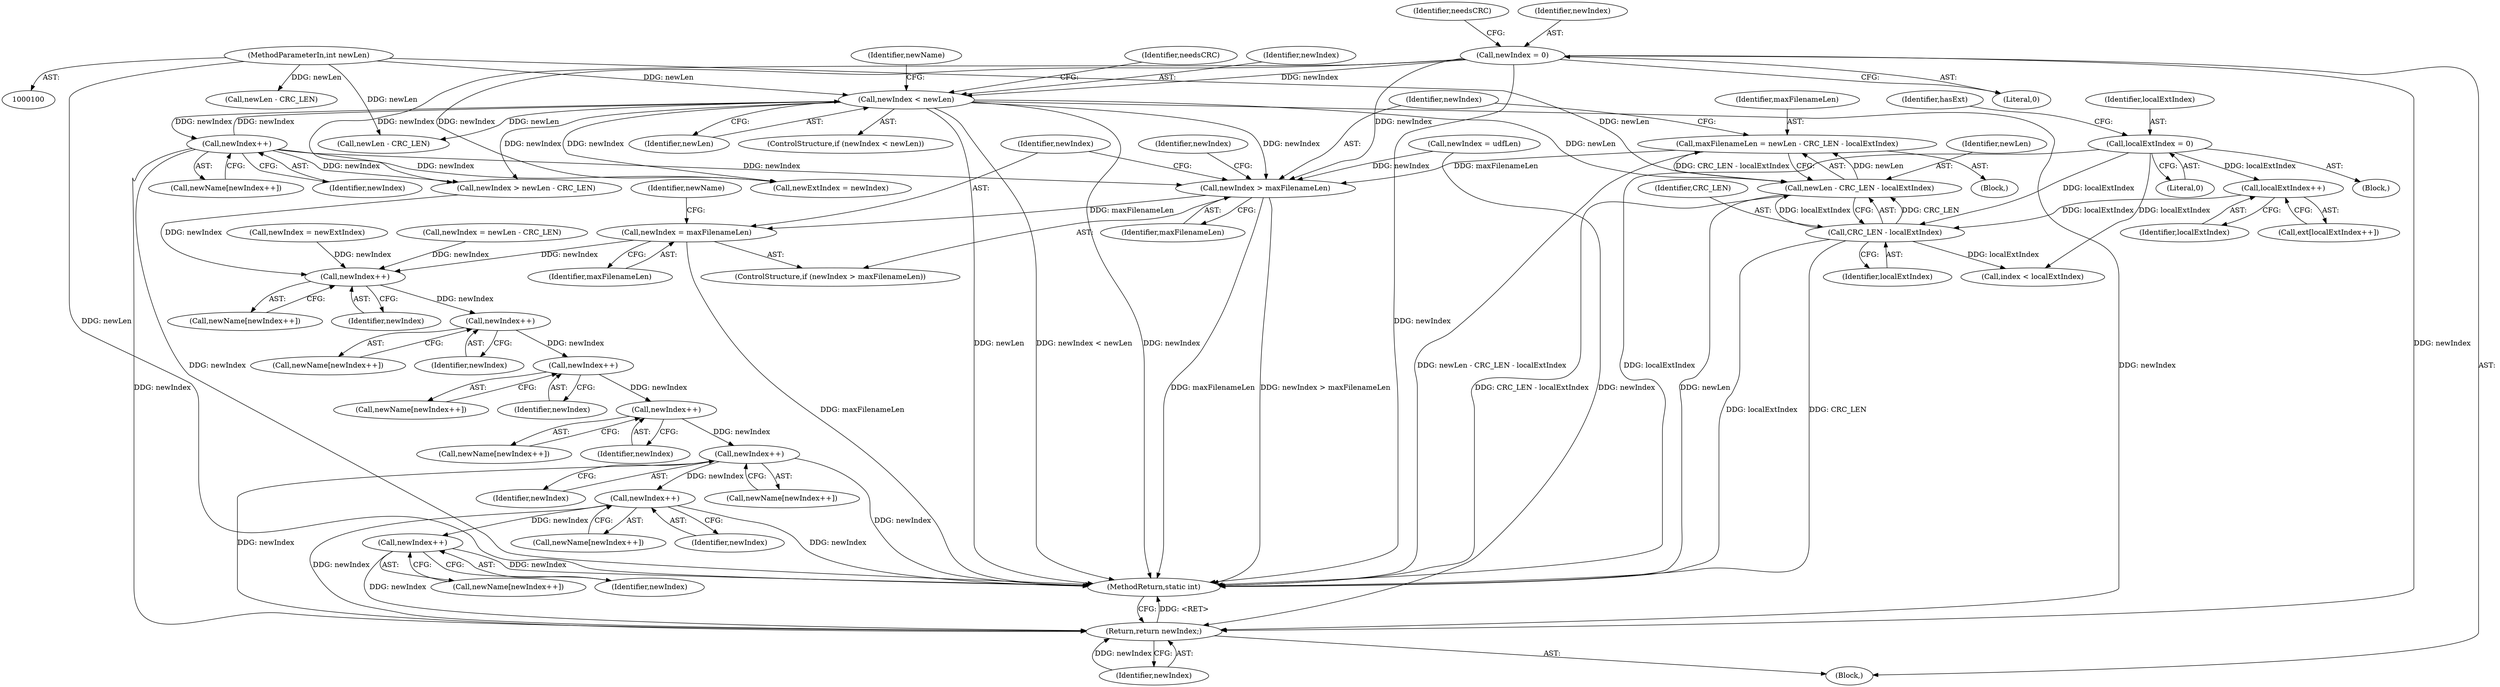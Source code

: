 digraph "0_linux_0e5cc9a40ada6046e6bc3bdfcd0c0d7e4b706b14_4@integer" {
"1000361" [label="(Call,maxFilenameLen = newLen - CRC_LEN - localExtIndex)"];
"1000363" [label="(Call,newLen - CRC_LEN - localExtIndex)"];
"1000252" [label="(Call,newIndex < newLen)"];
"1000258" [label="(Call,newIndex++)"];
"1000110" [label="(Call,newIndex = 0)"];
"1000102" [label="(MethodParameterIn,int newLen)"];
"1000365" [label="(Call,CRC_LEN - localExtIndex)"];
"1000270" [label="(Call,localExtIndex = 0)"];
"1000358" [label="(Call,localExtIndex++)"];
"1000369" [label="(Call,newIndex > maxFilenameLen)"];
"1000372" [label="(Call,newIndex = maxFilenameLen)"];
"1000394" [label="(Call,newIndex++)"];
"1000406" [label="(Call,newIndex++)"];
"1000415" [label="(Call,newIndex++)"];
"1000424" [label="(Call,newIndex++)"];
"1000431" [label="(Call,newIndex++)"];
"1000441" [label="(Call,newIndex++)"];
"1000456" [label="(Call,newIndex++)"];
"1000461" [label="(Return,return newIndex;)"];
"1000361" [label="(Call,maxFilenameLen = newLen - CRC_LEN - localExtIndex)"];
"1000258" [label="(Call,newIndex++)"];
"1000267" [label="(Block,)"];
"1000388" [label="(Call,newLen - CRC_LEN)"];
"1000254" [label="(Identifier,newLen)"];
"1000275" [label="(Block,)"];
"1000359" [label="(Identifier,localExtIndex)"];
"1000461" [label="(Return,return newIndex;)"];
"1000366" [label="(Identifier,CRC_LEN)"];
"1000372" [label="(Call,newIndex = maxFilenameLen)"];
"1000454" [label="(Call,newName[newIndex++])"];
"1000463" [label="(MethodReturn,static int)"];
"1000252" [label="(Call,newIndex < newLen)"];
"1000367" [label="(Identifier,localExtIndex)"];
"1000368" [label="(ControlStructure,if (newIndex > maxFilenameLen))"];
"1000383" [label="(Call,newLen - CRC_LEN)"];
"1000416" [label="(Identifier,newIndex)"];
"1000406" [label="(Call,newIndex++)"];
"1000155" [label="(Call,newIndex = udfLen)"];
"1000253" [label="(Identifier,newIndex)"];
"1000115" [label="(Identifier,needsCRC)"];
"1000424" [label="(Call,newIndex++)"];
"1000381" [label="(Call,newIndex > newLen - CRC_LEN)"];
"1000386" [label="(Call,newIndex = newLen - CRC_LEN)"];
"1000257" [label="(Identifier,newName)"];
"1000429" [label="(Call,newName[newIndex++])"];
"1000439" [label="(Call,newName[newIndex++])"];
"1000251" [label="(ControlStructure,if (newIndex < newLen))"];
"1000110" [label="(Call,newIndex = 0)"];
"1000256" [label="(Call,newName[newIndex++])"];
"1000377" [label="(Identifier,newIndex)"];
"1000441" [label="(Call,newIndex++)"];
"1000272" [label="(Literal,0)"];
"1000369" [label="(Call,newIndex > maxFilenameLen)"];
"1000442" [label="(Identifier,newIndex)"];
"1000395" [label="(Identifier,newIndex)"];
"1000392" [label="(Call,newName[newIndex++])"];
"1000415" [label="(Call,newIndex++)"];
"1000457" [label="(Identifier,newIndex)"];
"1000364" [label="(Identifier,newLen)"];
"1000248" [label="(Call,newExtIndex = newIndex)"];
"1000259" [label="(Identifier,newIndex)"];
"1000374" [label="(Identifier,maxFilenameLen)"];
"1000363" [label="(Call,newLen - CRC_LEN - localExtIndex)"];
"1000376" [label="(Call,newIndex = newExtIndex)"];
"1000370" [label="(Identifier,newIndex)"];
"1000107" [label="(Block,)"];
"1000407" [label="(Identifier,newIndex)"];
"1000413" [label="(Call,newName[newIndex++])"];
"1000431" [label="(Call,newIndex++)"];
"1000112" [label="(Literal,0)"];
"1000111" [label="(Identifier,newIndex)"];
"1000358" [label="(Call,localExtIndex++)"];
"1000356" [label="(Call,ext[localExtIndex++])"];
"1000425" [label="(Identifier,newIndex)"];
"1000432" [label="(Identifier,newIndex)"];
"1000373" [label="(Identifier,newIndex)"];
"1000371" [label="(Identifier,maxFilenameLen)"];
"1000362" [label="(Identifier,maxFilenameLen)"];
"1000271" [label="(Identifier,localExtIndex)"];
"1000102" [label="(MethodParameterIn,int newLen)"];
"1000456" [label="(Call,newIndex++)"];
"1000365" [label="(Call,CRC_LEN - localExtIndex)"];
"1000448" [label="(Call,index < localExtIndex)"];
"1000422" [label="(Call,newName[newIndex++])"];
"1000393" [label="(Identifier,newName)"];
"1000394" [label="(Call,newIndex++)"];
"1000404" [label="(Call,newName[newIndex++])"];
"1000462" [label="(Identifier,newIndex)"];
"1000270" [label="(Call,localExtIndex = 0)"];
"1000274" [label="(Identifier,hasExt)"];
"1000263" [label="(Identifier,needsCRC)"];
"1000361" -> "1000275"  [label="AST: "];
"1000361" -> "1000363"  [label="CFG: "];
"1000362" -> "1000361"  [label="AST: "];
"1000363" -> "1000361"  [label="AST: "];
"1000370" -> "1000361"  [label="CFG: "];
"1000361" -> "1000463"  [label="DDG: newLen - CRC_LEN - localExtIndex"];
"1000363" -> "1000361"  [label="DDG: newLen"];
"1000363" -> "1000361"  [label="DDG: CRC_LEN - localExtIndex"];
"1000361" -> "1000369"  [label="DDG: maxFilenameLen"];
"1000363" -> "1000365"  [label="CFG: "];
"1000364" -> "1000363"  [label="AST: "];
"1000365" -> "1000363"  [label="AST: "];
"1000363" -> "1000463"  [label="DDG: CRC_LEN - localExtIndex"];
"1000363" -> "1000463"  [label="DDG: newLen"];
"1000252" -> "1000363"  [label="DDG: newLen"];
"1000102" -> "1000363"  [label="DDG: newLen"];
"1000365" -> "1000363"  [label="DDG: CRC_LEN"];
"1000365" -> "1000363"  [label="DDG: localExtIndex"];
"1000252" -> "1000251"  [label="AST: "];
"1000252" -> "1000254"  [label="CFG: "];
"1000253" -> "1000252"  [label="AST: "];
"1000254" -> "1000252"  [label="AST: "];
"1000257" -> "1000252"  [label="CFG: "];
"1000263" -> "1000252"  [label="CFG: "];
"1000252" -> "1000463"  [label="DDG: newIndex"];
"1000252" -> "1000463"  [label="DDG: newLen"];
"1000252" -> "1000463"  [label="DDG: newIndex < newLen"];
"1000252" -> "1000248"  [label="DDG: newIndex"];
"1000258" -> "1000252"  [label="DDG: newIndex"];
"1000110" -> "1000252"  [label="DDG: newIndex"];
"1000102" -> "1000252"  [label="DDG: newLen"];
"1000252" -> "1000258"  [label="DDG: newIndex"];
"1000252" -> "1000369"  [label="DDG: newIndex"];
"1000252" -> "1000381"  [label="DDG: newIndex"];
"1000252" -> "1000383"  [label="DDG: newLen"];
"1000252" -> "1000461"  [label="DDG: newIndex"];
"1000258" -> "1000256"  [label="AST: "];
"1000258" -> "1000259"  [label="CFG: "];
"1000259" -> "1000258"  [label="AST: "];
"1000256" -> "1000258"  [label="CFG: "];
"1000258" -> "1000463"  [label="DDG: newIndex"];
"1000258" -> "1000248"  [label="DDG: newIndex"];
"1000258" -> "1000369"  [label="DDG: newIndex"];
"1000258" -> "1000381"  [label="DDG: newIndex"];
"1000258" -> "1000461"  [label="DDG: newIndex"];
"1000110" -> "1000107"  [label="AST: "];
"1000110" -> "1000112"  [label="CFG: "];
"1000111" -> "1000110"  [label="AST: "];
"1000112" -> "1000110"  [label="AST: "];
"1000115" -> "1000110"  [label="CFG: "];
"1000110" -> "1000463"  [label="DDG: newIndex"];
"1000110" -> "1000248"  [label="DDG: newIndex"];
"1000110" -> "1000369"  [label="DDG: newIndex"];
"1000110" -> "1000381"  [label="DDG: newIndex"];
"1000110" -> "1000461"  [label="DDG: newIndex"];
"1000102" -> "1000100"  [label="AST: "];
"1000102" -> "1000463"  [label="DDG: newLen"];
"1000102" -> "1000383"  [label="DDG: newLen"];
"1000102" -> "1000388"  [label="DDG: newLen"];
"1000365" -> "1000367"  [label="CFG: "];
"1000366" -> "1000365"  [label="AST: "];
"1000367" -> "1000365"  [label="AST: "];
"1000365" -> "1000463"  [label="DDG: localExtIndex"];
"1000365" -> "1000463"  [label="DDG: CRC_LEN"];
"1000270" -> "1000365"  [label="DDG: localExtIndex"];
"1000358" -> "1000365"  [label="DDG: localExtIndex"];
"1000365" -> "1000448"  [label="DDG: localExtIndex"];
"1000270" -> "1000267"  [label="AST: "];
"1000270" -> "1000272"  [label="CFG: "];
"1000271" -> "1000270"  [label="AST: "];
"1000272" -> "1000270"  [label="AST: "];
"1000274" -> "1000270"  [label="CFG: "];
"1000270" -> "1000463"  [label="DDG: localExtIndex"];
"1000270" -> "1000358"  [label="DDG: localExtIndex"];
"1000270" -> "1000448"  [label="DDG: localExtIndex"];
"1000358" -> "1000356"  [label="AST: "];
"1000358" -> "1000359"  [label="CFG: "];
"1000359" -> "1000358"  [label="AST: "];
"1000356" -> "1000358"  [label="CFG: "];
"1000369" -> "1000368"  [label="AST: "];
"1000369" -> "1000371"  [label="CFG: "];
"1000370" -> "1000369"  [label="AST: "];
"1000371" -> "1000369"  [label="AST: "];
"1000373" -> "1000369"  [label="CFG: "];
"1000377" -> "1000369"  [label="CFG: "];
"1000369" -> "1000463"  [label="DDG: newIndex > maxFilenameLen"];
"1000369" -> "1000463"  [label="DDG: maxFilenameLen"];
"1000155" -> "1000369"  [label="DDG: newIndex"];
"1000369" -> "1000372"  [label="DDG: maxFilenameLen"];
"1000372" -> "1000368"  [label="AST: "];
"1000372" -> "1000374"  [label="CFG: "];
"1000373" -> "1000372"  [label="AST: "];
"1000374" -> "1000372"  [label="AST: "];
"1000393" -> "1000372"  [label="CFG: "];
"1000372" -> "1000463"  [label="DDG: maxFilenameLen"];
"1000372" -> "1000394"  [label="DDG: newIndex"];
"1000394" -> "1000392"  [label="AST: "];
"1000394" -> "1000395"  [label="CFG: "];
"1000395" -> "1000394"  [label="AST: "];
"1000392" -> "1000394"  [label="CFG: "];
"1000376" -> "1000394"  [label="DDG: newIndex"];
"1000386" -> "1000394"  [label="DDG: newIndex"];
"1000381" -> "1000394"  [label="DDG: newIndex"];
"1000394" -> "1000406"  [label="DDG: newIndex"];
"1000406" -> "1000404"  [label="AST: "];
"1000406" -> "1000407"  [label="CFG: "];
"1000407" -> "1000406"  [label="AST: "];
"1000404" -> "1000406"  [label="CFG: "];
"1000406" -> "1000415"  [label="DDG: newIndex"];
"1000415" -> "1000413"  [label="AST: "];
"1000415" -> "1000416"  [label="CFG: "];
"1000416" -> "1000415"  [label="AST: "];
"1000413" -> "1000415"  [label="CFG: "];
"1000415" -> "1000424"  [label="DDG: newIndex"];
"1000424" -> "1000422"  [label="AST: "];
"1000424" -> "1000425"  [label="CFG: "];
"1000425" -> "1000424"  [label="AST: "];
"1000422" -> "1000424"  [label="CFG: "];
"1000424" -> "1000431"  [label="DDG: newIndex"];
"1000431" -> "1000429"  [label="AST: "];
"1000431" -> "1000432"  [label="CFG: "];
"1000432" -> "1000431"  [label="AST: "];
"1000429" -> "1000431"  [label="CFG: "];
"1000431" -> "1000463"  [label="DDG: newIndex"];
"1000431" -> "1000441"  [label="DDG: newIndex"];
"1000431" -> "1000461"  [label="DDG: newIndex"];
"1000441" -> "1000439"  [label="AST: "];
"1000441" -> "1000442"  [label="CFG: "];
"1000442" -> "1000441"  [label="AST: "];
"1000439" -> "1000441"  [label="CFG: "];
"1000441" -> "1000463"  [label="DDG: newIndex"];
"1000441" -> "1000456"  [label="DDG: newIndex"];
"1000441" -> "1000461"  [label="DDG: newIndex"];
"1000456" -> "1000454"  [label="AST: "];
"1000456" -> "1000457"  [label="CFG: "];
"1000457" -> "1000456"  [label="AST: "];
"1000454" -> "1000456"  [label="CFG: "];
"1000456" -> "1000463"  [label="DDG: newIndex"];
"1000456" -> "1000461"  [label="DDG: newIndex"];
"1000461" -> "1000107"  [label="AST: "];
"1000461" -> "1000462"  [label="CFG: "];
"1000462" -> "1000461"  [label="AST: "];
"1000463" -> "1000461"  [label="CFG: "];
"1000461" -> "1000463"  [label="DDG: <RET>"];
"1000462" -> "1000461"  [label="DDG: newIndex"];
"1000155" -> "1000461"  [label="DDG: newIndex"];
}
